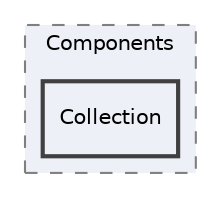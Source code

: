 digraph "Editor/UI/Components/Collection"
{
 // LATEX_PDF_SIZE
  edge [fontname="Helvetica",fontsize="10",labelfontname="Helvetica",labelfontsize="10"];
  node [fontname="Helvetica",fontsize="10",shape=record];
  compound=true
  subgraph clusterdir_923fa9d008c2aca82a70b1951296c9a0 {
    graph [ bgcolor="#edf0f7", pencolor="grey50", style="filled,dashed,", label="Components", fontname="Helvetica", fontsize="10", URL="dir_923fa9d008c2aca82a70b1951296c9a0.html"]
  dir_ba0a8a7684682ecba0273818205fbe7f [shape=box, label="Collection", style="filled,bold,", fillcolor="#edf0f7", color="grey25", URL="dir_ba0a8a7684682ecba0273818205fbe7f.html"];
  }
}
